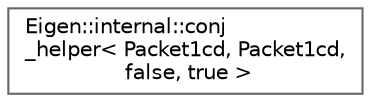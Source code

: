 digraph "类继承关系图"
{
 // LATEX_PDF_SIZE
  bgcolor="transparent";
  edge [fontname=Helvetica,fontsize=10,labelfontname=Helvetica,labelfontsize=10];
  node [fontname=Helvetica,fontsize=10,shape=box,height=0.2,width=0.4];
  rankdir="LR";
  Node0 [id="Node000000",label="Eigen::internal::conj\l_helper\< Packet1cd, Packet1cd,\l false, true \>",height=0.2,width=0.4,color="grey40", fillcolor="white", style="filled",URL="$struct_eigen_1_1internal_1_1conj__helper_3_01_packet1cd_00_01_packet1cd_00_01false_00_01true_01_4.html",tooltip=" "];
}
